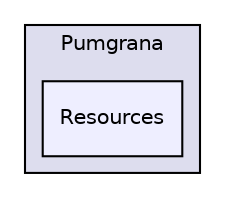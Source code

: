 digraph "C:/Users/Tristan/Documents/Visual Studio 2013/Projects/Pumgrana/Pumgrana/Resources" {
  compound=true
  node [ fontsize="10", fontname="Helvetica"];
  edge [ labelfontsize="10", labelfontname="Helvetica"];
  subgraph clusterdir_f5b3a16be69485fd487cebc58f99b217 {
    graph [ bgcolor="#ddddee", pencolor="black", label="Pumgrana" fontname="Helvetica", fontsize="10", URL="dir_f5b3a16be69485fd487cebc58f99b217.html"]
  dir_520de9956ba7485cd50cc2a4d4517352 [shape=box, label="Resources", style="filled", fillcolor="#eeeeff", pencolor="black", URL="dir_520de9956ba7485cd50cc2a4d4517352.html"];
  }
}
